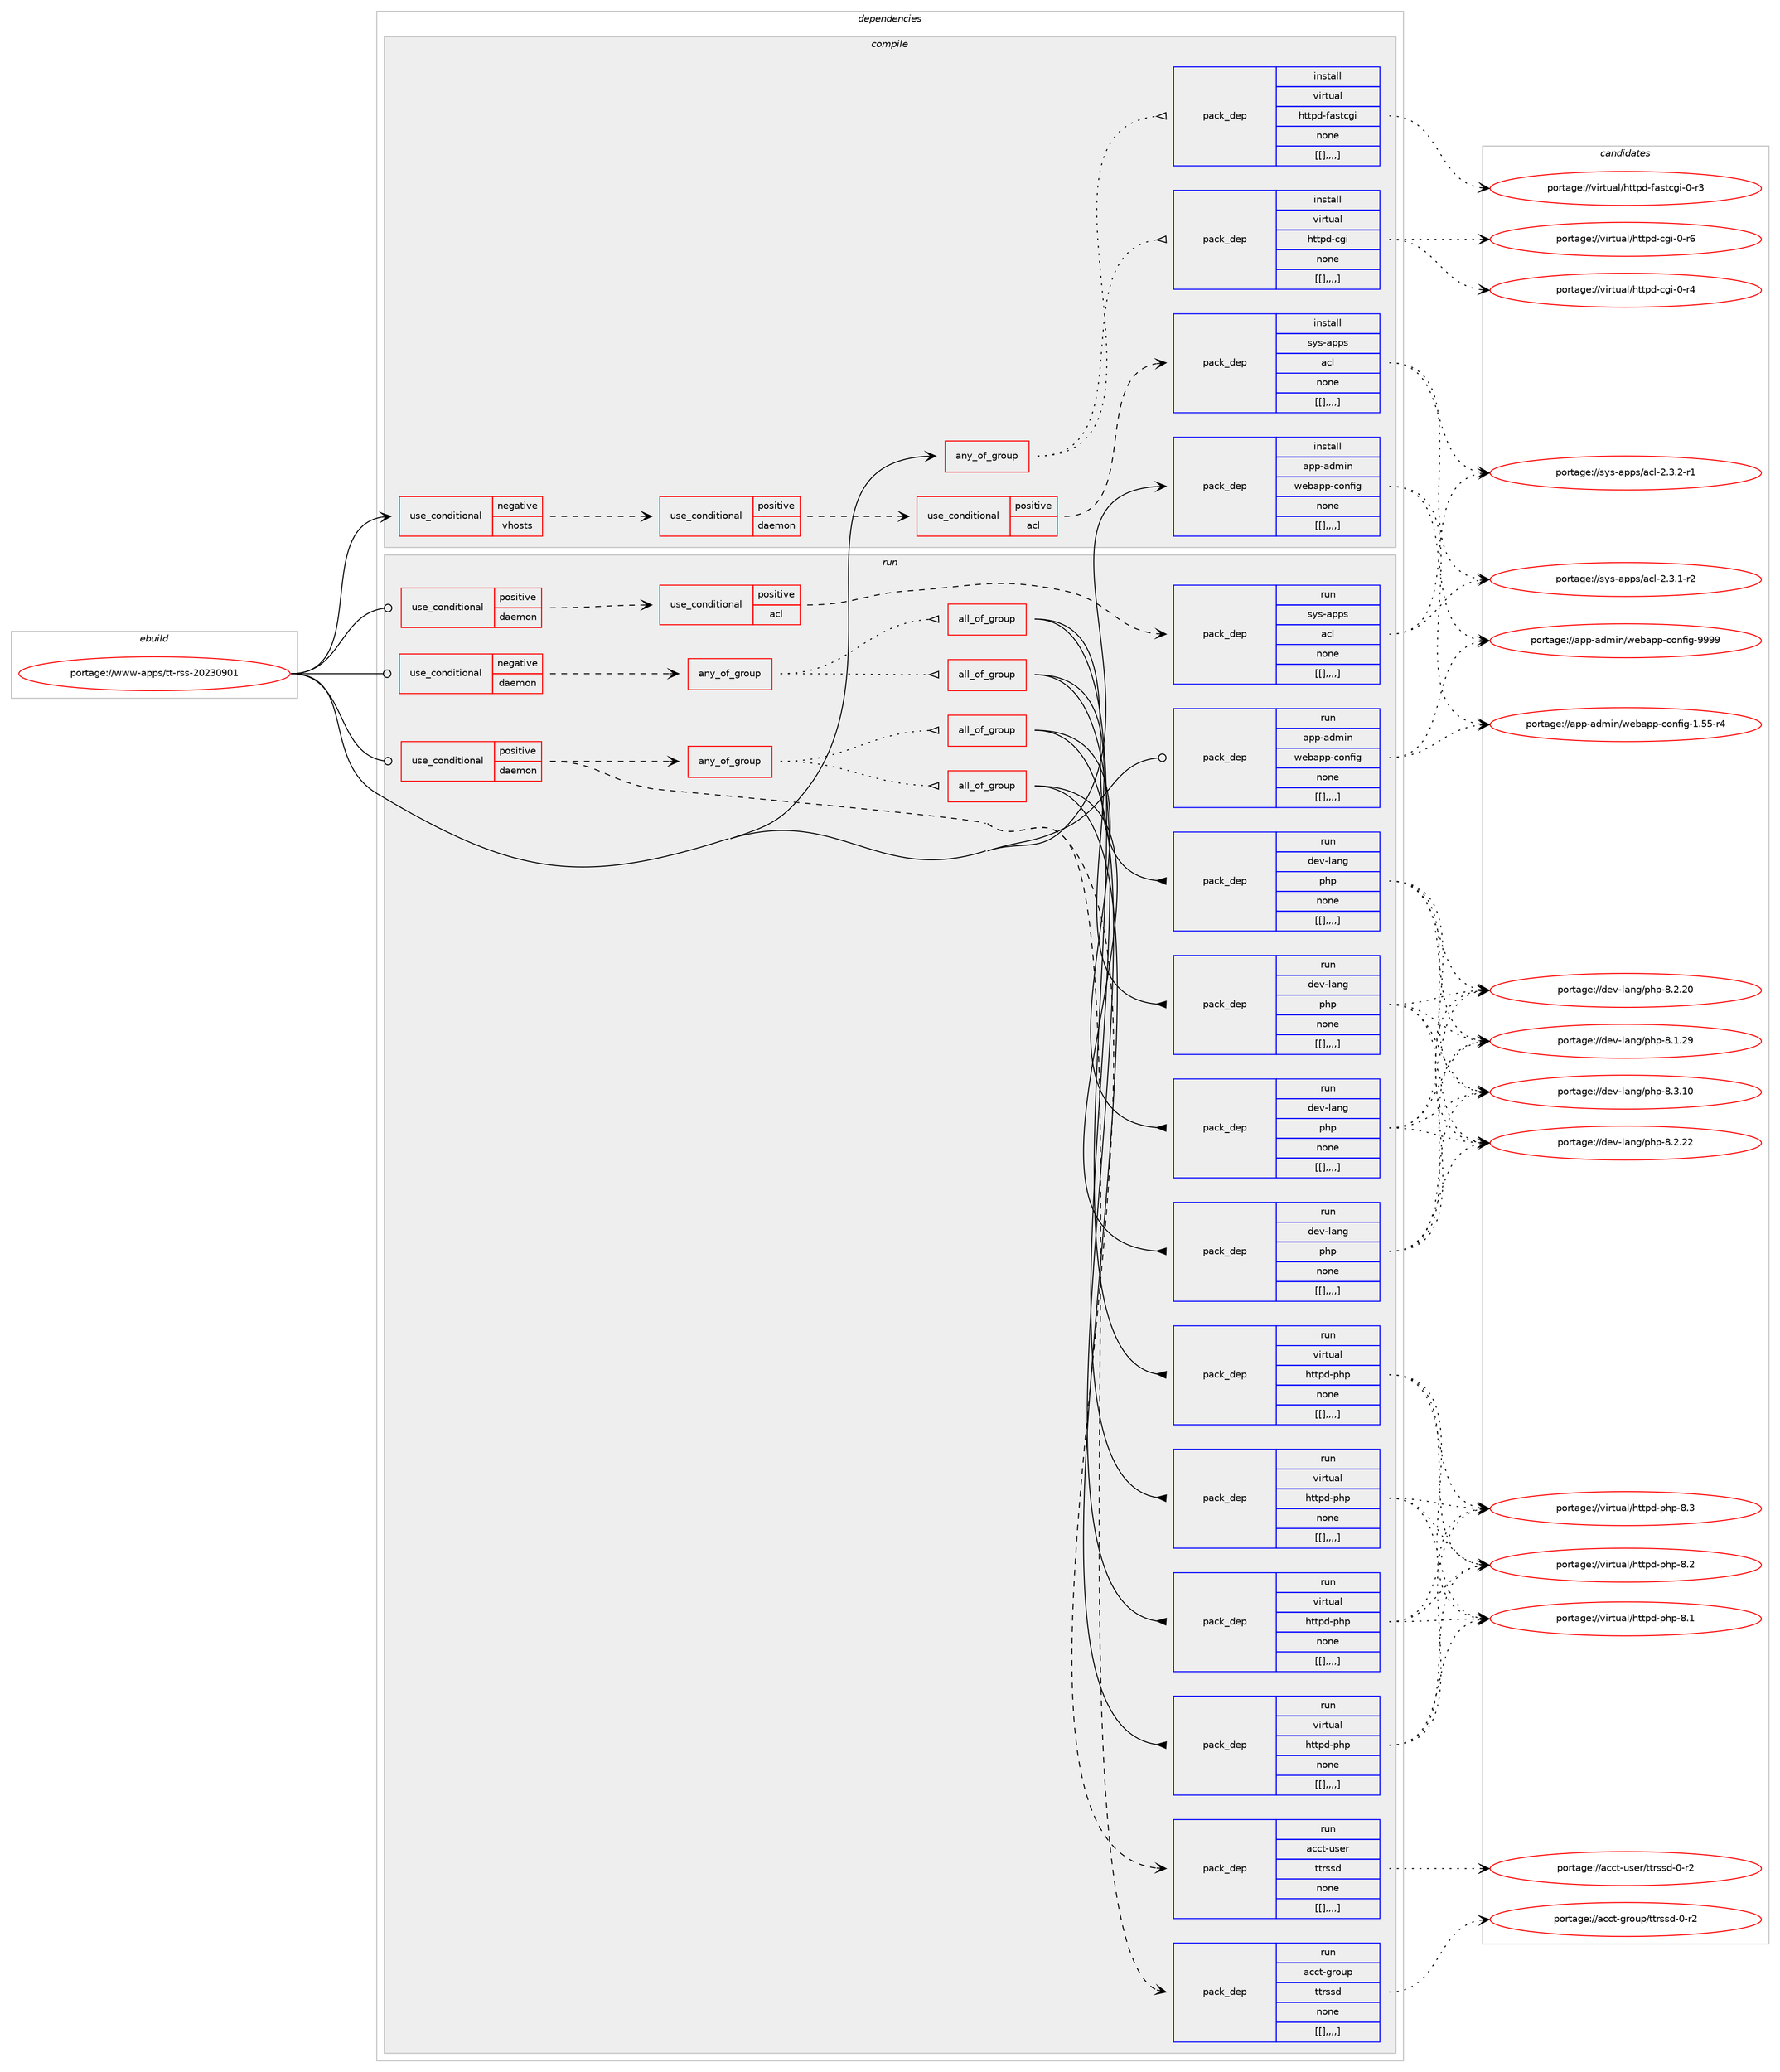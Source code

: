 digraph prolog {

# *************
# Graph options
# *************

newrank=true;
concentrate=true;
compound=true;
graph [rankdir=LR,fontname=Helvetica,fontsize=10,ranksep=1.5];#, ranksep=2.5, nodesep=0.2];
edge  [arrowhead=vee];
node  [fontname=Helvetica,fontsize=10];

# **********
# The ebuild
# **********

subgraph cluster_leftcol {
color=gray;
label=<<i>ebuild</i>>;
id [label="portage://www-apps/tt-rss-20230901", color=red, width=4, href="../www-apps/tt-rss-20230901.svg"];
}

# ****************
# The dependencies
# ****************

subgraph cluster_midcol {
color=gray;
label=<<i>dependencies</i>>;
subgraph cluster_compile {
fillcolor="#eeeeee";
style=filled;
label=<<i>compile</i>>;
subgraph any3221 {
dependency466091 [label=<<TABLE BORDER="0" CELLBORDER="1" CELLSPACING="0" CELLPADDING="4"><TR><TD CELLPADDING="10">any_of_group</TD></TR></TABLE>>, shape=none, color=red];subgraph pack338672 {
dependency466092 [label=<<TABLE BORDER="0" CELLBORDER="1" CELLSPACING="0" CELLPADDING="4" WIDTH="220"><TR><TD ROWSPAN="6" CELLPADDING="30">pack_dep</TD></TR><TR><TD WIDTH="110">install</TD></TR><TR><TD>virtual</TD></TR><TR><TD>httpd-cgi</TD></TR><TR><TD>none</TD></TR><TR><TD>[[],,,,]</TD></TR></TABLE>>, shape=none, color=blue];
}
dependency466091:e -> dependency466092:w [weight=20,style="dotted",arrowhead="oinv"];
subgraph pack338673 {
dependency466093 [label=<<TABLE BORDER="0" CELLBORDER="1" CELLSPACING="0" CELLPADDING="4" WIDTH="220"><TR><TD ROWSPAN="6" CELLPADDING="30">pack_dep</TD></TR><TR><TD WIDTH="110">install</TD></TR><TR><TD>virtual</TD></TR><TR><TD>httpd-fastcgi</TD></TR><TR><TD>none</TD></TR><TR><TD>[[],,,,]</TD></TR></TABLE>>, shape=none, color=blue];
}
dependency466091:e -> dependency466093:w [weight=20,style="dotted",arrowhead="oinv"];
}
id:e -> dependency466091:w [weight=20,style="solid",arrowhead="vee"];
subgraph cond123984 {
dependency466094 [label=<<TABLE BORDER="0" CELLBORDER="1" CELLSPACING="0" CELLPADDING="4"><TR><TD ROWSPAN="3" CELLPADDING="10">use_conditional</TD></TR><TR><TD>negative</TD></TR><TR><TD>vhosts</TD></TR></TABLE>>, shape=none, color=red];
subgraph cond123985 {
dependency466095 [label=<<TABLE BORDER="0" CELLBORDER="1" CELLSPACING="0" CELLPADDING="4"><TR><TD ROWSPAN="3" CELLPADDING="10">use_conditional</TD></TR><TR><TD>positive</TD></TR><TR><TD>daemon</TD></TR></TABLE>>, shape=none, color=red];
subgraph cond123986 {
dependency466096 [label=<<TABLE BORDER="0" CELLBORDER="1" CELLSPACING="0" CELLPADDING="4"><TR><TD ROWSPAN="3" CELLPADDING="10">use_conditional</TD></TR><TR><TD>positive</TD></TR><TR><TD>acl</TD></TR></TABLE>>, shape=none, color=red];
subgraph pack338674 {
dependency466097 [label=<<TABLE BORDER="0" CELLBORDER="1" CELLSPACING="0" CELLPADDING="4" WIDTH="220"><TR><TD ROWSPAN="6" CELLPADDING="30">pack_dep</TD></TR><TR><TD WIDTH="110">install</TD></TR><TR><TD>sys-apps</TD></TR><TR><TD>acl</TD></TR><TR><TD>none</TD></TR><TR><TD>[[],,,,]</TD></TR></TABLE>>, shape=none, color=blue];
}
dependency466096:e -> dependency466097:w [weight=20,style="dashed",arrowhead="vee"];
}
dependency466095:e -> dependency466096:w [weight=20,style="dashed",arrowhead="vee"];
}
dependency466094:e -> dependency466095:w [weight=20,style="dashed",arrowhead="vee"];
}
id:e -> dependency466094:w [weight=20,style="solid",arrowhead="vee"];
subgraph pack338675 {
dependency466098 [label=<<TABLE BORDER="0" CELLBORDER="1" CELLSPACING="0" CELLPADDING="4" WIDTH="220"><TR><TD ROWSPAN="6" CELLPADDING="30">pack_dep</TD></TR><TR><TD WIDTH="110">install</TD></TR><TR><TD>app-admin</TD></TR><TR><TD>webapp-config</TD></TR><TR><TD>none</TD></TR><TR><TD>[[],,,,]</TD></TR></TABLE>>, shape=none, color=blue];
}
id:e -> dependency466098:w [weight=20,style="solid",arrowhead="vee"];
}
subgraph cluster_compileandrun {
fillcolor="#eeeeee";
style=filled;
label=<<i>compile and run</i>>;
}
subgraph cluster_run {
fillcolor="#eeeeee";
style=filled;
label=<<i>run</i>>;
subgraph cond123987 {
dependency466099 [label=<<TABLE BORDER="0" CELLBORDER="1" CELLSPACING="0" CELLPADDING="4"><TR><TD ROWSPAN="3" CELLPADDING="10">use_conditional</TD></TR><TR><TD>negative</TD></TR><TR><TD>daemon</TD></TR></TABLE>>, shape=none, color=red];
subgraph any3222 {
dependency466100 [label=<<TABLE BORDER="0" CELLBORDER="1" CELLSPACING="0" CELLPADDING="4"><TR><TD CELLPADDING="10">any_of_group</TD></TR></TABLE>>, shape=none, color=red];subgraph all217 {
dependency466101 [label=<<TABLE BORDER="0" CELLBORDER="1" CELLSPACING="0" CELLPADDING="4"><TR><TD CELLPADDING="10">all_of_group</TD></TR></TABLE>>, shape=none, color=red];subgraph pack338676 {
dependency466102 [label=<<TABLE BORDER="0" CELLBORDER="1" CELLSPACING="0" CELLPADDING="4" WIDTH="220"><TR><TD ROWSPAN="6" CELLPADDING="30">pack_dep</TD></TR><TR><TD WIDTH="110">run</TD></TR><TR><TD>virtual</TD></TR><TR><TD>httpd-php</TD></TR><TR><TD>none</TD></TR><TR><TD>[[],,,,]</TD></TR></TABLE>>, shape=none, color=blue];
}
dependency466101:e -> dependency466102:w [weight=20,style="solid",arrowhead="inv"];
subgraph pack338677 {
dependency466103 [label=<<TABLE BORDER="0" CELLBORDER="1" CELLSPACING="0" CELLPADDING="4" WIDTH="220"><TR><TD ROWSPAN="6" CELLPADDING="30">pack_dep</TD></TR><TR><TD WIDTH="110">run</TD></TR><TR><TD>dev-lang</TD></TR><TR><TD>php</TD></TR><TR><TD>none</TD></TR><TR><TD>[[],,,,]</TD></TR></TABLE>>, shape=none, color=blue];
}
dependency466101:e -> dependency466103:w [weight=20,style="solid",arrowhead="inv"];
}
dependency466100:e -> dependency466101:w [weight=20,style="dotted",arrowhead="oinv"];
subgraph all218 {
dependency466104 [label=<<TABLE BORDER="0" CELLBORDER="1" CELLSPACING="0" CELLPADDING="4"><TR><TD CELLPADDING="10">all_of_group</TD></TR></TABLE>>, shape=none, color=red];subgraph pack338678 {
dependency466105 [label=<<TABLE BORDER="0" CELLBORDER="1" CELLSPACING="0" CELLPADDING="4" WIDTH="220"><TR><TD ROWSPAN="6" CELLPADDING="30">pack_dep</TD></TR><TR><TD WIDTH="110">run</TD></TR><TR><TD>virtual</TD></TR><TR><TD>httpd-php</TD></TR><TR><TD>none</TD></TR><TR><TD>[[],,,,]</TD></TR></TABLE>>, shape=none, color=blue];
}
dependency466104:e -> dependency466105:w [weight=20,style="solid",arrowhead="inv"];
subgraph pack338679 {
dependency466106 [label=<<TABLE BORDER="0" CELLBORDER="1" CELLSPACING="0" CELLPADDING="4" WIDTH="220"><TR><TD ROWSPAN="6" CELLPADDING="30">pack_dep</TD></TR><TR><TD WIDTH="110">run</TD></TR><TR><TD>dev-lang</TD></TR><TR><TD>php</TD></TR><TR><TD>none</TD></TR><TR><TD>[[],,,,]</TD></TR></TABLE>>, shape=none, color=blue];
}
dependency466104:e -> dependency466106:w [weight=20,style="solid",arrowhead="inv"];
}
dependency466100:e -> dependency466104:w [weight=20,style="dotted",arrowhead="oinv"];
}
dependency466099:e -> dependency466100:w [weight=20,style="dashed",arrowhead="vee"];
}
id:e -> dependency466099:w [weight=20,style="solid",arrowhead="odot"];
subgraph cond123988 {
dependency466107 [label=<<TABLE BORDER="0" CELLBORDER="1" CELLSPACING="0" CELLPADDING="4"><TR><TD ROWSPAN="3" CELLPADDING="10">use_conditional</TD></TR><TR><TD>positive</TD></TR><TR><TD>daemon</TD></TR></TABLE>>, shape=none, color=red];
subgraph cond123989 {
dependency466108 [label=<<TABLE BORDER="0" CELLBORDER="1" CELLSPACING="0" CELLPADDING="4"><TR><TD ROWSPAN="3" CELLPADDING="10">use_conditional</TD></TR><TR><TD>positive</TD></TR><TR><TD>acl</TD></TR></TABLE>>, shape=none, color=red];
subgraph pack338680 {
dependency466109 [label=<<TABLE BORDER="0" CELLBORDER="1" CELLSPACING="0" CELLPADDING="4" WIDTH="220"><TR><TD ROWSPAN="6" CELLPADDING="30">pack_dep</TD></TR><TR><TD WIDTH="110">run</TD></TR><TR><TD>sys-apps</TD></TR><TR><TD>acl</TD></TR><TR><TD>none</TD></TR><TR><TD>[[],,,,]</TD></TR></TABLE>>, shape=none, color=blue];
}
dependency466108:e -> dependency466109:w [weight=20,style="dashed",arrowhead="vee"];
}
dependency466107:e -> dependency466108:w [weight=20,style="dashed",arrowhead="vee"];
}
id:e -> dependency466107:w [weight=20,style="solid",arrowhead="odot"];
subgraph cond123990 {
dependency466110 [label=<<TABLE BORDER="0" CELLBORDER="1" CELLSPACING="0" CELLPADDING="4"><TR><TD ROWSPAN="3" CELLPADDING="10">use_conditional</TD></TR><TR><TD>positive</TD></TR><TR><TD>daemon</TD></TR></TABLE>>, shape=none, color=red];
subgraph pack338681 {
dependency466111 [label=<<TABLE BORDER="0" CELLBORDER="1" CELLSPACING="0" CELLPADDING="4" WIDTH="220"><TR><TD ROWSPAN="6" CELLPADDING="30">pack_dep</TD></TR><TR><TD WIDTH="110">run</TD></TR><TR><TD>acct-user</TD></TR><TR><TD>ttrssd</TD></TR><TR><TD>none</TD></TR><TR><TD>[[],,,,]</TD></TR></TABLE>>, shape=none, color=blue];
}
dependency466110:e -> dependency466111:w [weight=20,style="dashed",arrowhead="vee"];
subgraph pack338682 {
dependency466112 [label=<<TABLE BORDER="0" CELLBORDER="1" CELLSPACING="0" CELLPADDING="4" WIDTH="220"><TR><TD ROWSPAN="6" CELLPADDING="30">pack_dep</TD></TR><TR><TD WIDTH="110">run</TD></TR><TR><TD>acct-group</TD></TR><TR><TD>ttrssd</TD></TR><TR><TD>none</TD></TR><TR><TD>[[],,,,]</TD></TR></TABLE>>, shape=none, color=blue];
}
dependency466110:e -> dependency466112:w [weight=20,style="dashed",arrowhead="vee"];
subgraph any3223 {
dependency466113 [label=<<TABLE BORDER="0" CELLBORDER="1" CELLSPACING="0" CELLPADDING="4"><TR><TD CELLPADDING="10">any_of_group</TD></TR></TABLE>>, shape=none, color=red];subgraph all219 {
dependency466114 [label=<<TABLE BORDER="0" CELLBORDER="1" CELLSPACING="0" CELLPADDING="4"><TR><TD CELLPADDING="10">all_of_group</TD></TR></TABLE>>, shape=none, color=red];subgraph pack338683 {
dependency466115 [label=<<TABLE BORDER="0" CELLBORDER="1" CELLSPACING="0" CELLPADDING="4" WIDTH="220"><TR><TD ROWSPAN="6" CELLPADDING="30">pack_dep</TD></TR><TR><TD WIDTH="110">run</TD></TR><TR><TD>virtual</TD></TR><TR><TD>httpd-php</TD></TR><TR><TD>none</TD></TR><TR><TD>[[],,,,]</TD></TR></TABLE>>, shape=none, color=blue];
}
dependency466114:e -> dependency466115:w [weight=20,style="solid",arrowhead="inv"];
subgraph pack338684 {
dependency466116 [label=<<TABLE BORDER="0" CELLBORDER="1" CELLSPACING="0" CELLPADDING="4" WIDTH="220"><TR><TD ROWSPAN="6" CELLPADDING="30">pack_dep</TD></TR><TR><TD WIDTH="110">run</TD></TR><TR><TD>dev-lang</TD></TR><TR><TD>php</TD></TR><TR><TD>none</TD></TR><TR><TD>[[],,,,]</TD></TR></TABLE>>, shape=none, color=blue];
}
dependency466114:e -> dependency466116:w [weight=20,style="solid",arrowhead="inv"];
}
dependency466113:e -> dependency466114:w [weight=20,style="dotted",arrowhead="oinv"];
subgraph all220 {
dependency466117 [label=<<TABLE BORDER="0" CELLBORDER="1" CELLSPACING="0" CELLPADDING="4"><TR><TD CELLPADDING="10">all_of_group</TD></TR></TABLE>>, shape=none, color=red];subgraph pack338685 {
dependency466118 [label=<<TABLE BORDER="0" CELLBORDER="1" CELLSPACING="0" CELLPADDING="4" WIDTH="220"><TR><TD ROWSPAN="6" CELLPADDING="30">pack_dep</TD></TR><TR><TD WIDTH="110">run</TD></TR><TR><TD>virtual</TD></TR><TR><TD>httpd-php</TD></TR><TR><TD>none</TD></TR><TR><TD>[[],,,,]</TD></TR></TABLE>>, shape=none, color=blue];
}
dependency466117:e -> dependency466118:w [weight=20,style="solid",arrowhead="inv"];
subgraph pack338686 {
dependency466119 [label=<<TABLE BORDER="0" CELLBORDER="1" CELLSPACING="0" CELLPADDING="4" WIDTH="220"><TR><TD ROWSPAN="6" CELLPADDING="30">pack_dep</TD></TR><TR><TD WIDTH="110">run</TD></TR><TR><TD>dev-lang</TD></TR><TR><TD>php</TD></TR><TR><TD>none</TD></TR><TR><TD>[[],,,,]</TD></TR></TABLE>>, shape=none, color=blue];
}
dependency466117:e -> dependency466119:w [weight=20,style="solid",arrowhead="inv"];
}
dependency466113:e -> dependency466117:w [weight=20,style="dotted",arrowhead="oinv"];
}
dependency466110:e -> dependency466113:w [weight=20,style="dashed",arrowhead="vee"];
}
id:e -> dependency466110:w [weight=20,style="solid",arrowhead="odot"];
subgraph pack338687 {
dependency466120 [label=<<TABLE BORDER="0" CELLBORDER="1" CELLSPACING="0" CELLPADDING="4" WIDTH="220"><TR><TD ROWSPAN="6" CELLPADDING="30">pack_dep</TD></TR><TR><TD WIDTH="110">run</TD></TR><TR><TD>app-admin</TD></TR><TR><TD>webapp-config</TD></TR><TR><TD>none</TD></TR><TR><TD>[[],,,,]</TD></TR></TABLE>>, shape=none, color=blue];
}
id:e -> dependency466120:w [weight=20,style="solid",arrowhead="odot"];
}
}

# **************
# The candidates
# **************

subgraph cluster_choices {
rank=same;
color=gray;
label=<<i>candidates</i>>;

subgraph choice338672 {
color=black;
nodesep=1;
choice1181051141161179710847104116116112100459910310545484511454 [label="portage://virtual/httpd-cgi-0-r6", color=red, width=4,href="../virtual/httpd-cgi-0-r6.svg"];
choice1181051141161179710847104116116112100459910310545484511452 [label="portage://virtual/httpd-cgi-0-r4", color=red, width=4,href="../virtual/httpd-cgi-0-r4.svg"];
dependency466092:e -> choice1181051141161179710847104116116112100459910310545484511454:w [style=dotted,weight="100"];
dependency466092:e -> choice1181051141161179710847104116116112100459910310545484511452:w [style=dotted,weight="100"];
}
subgraph choice338673 {
color=black;
nodesep=1;
choice118105114116117971084710411611611210045102971151169910310545484511451 [label="portage://virtual/httpd-fastcgi-0-r3", color=red, width=4,href="../virtual/httpd-fastcgi-0-r3.svg"];
dependency466093:e -> choice118105114116117971084710411611611210045102971151169910310545484511451:w [style=dotted,weight="100"];
}
subgraph choice338674 {
color=black;
nodesep=1;
choice11512111545971121121154797991084550465146504511449 [label="portage://sys-apps/acl-2.3.2-r1", color=red, width=4,href="../sys-apps/acl-2.3.2-r1.svg"];
choice11512111545971121121154797991084550465146494511450 [label="portage://sys-apps/acl-2.3.1-r2", color=red, width=4,href="../sys-apps/acl-2.3.1-r2.svg"];
dependency466097:e -> choice11512111545971121121154797991084550465146504511449:w [style=dotted,weight="100"];
dependency466097:e -> choice11512111545971121121154797991084550465146494511450:w [style=dotted,weight="100"];
}
subgraph choice338675 {
color=black;
nodesep=1;
choice97112112459710010910511047119101989711211245991111101021051034557575757 [label="portage://app-admin/webapp-config-9999", color=red, width=4,href="../app-admin/webapp-config-9999.svg"];
choice971121124597100109105110471191019897112112459911111010210510345494653534511452 [label="portage://app-admin/webapp-config-1.55-r4", color=red, width=4,href="../app-admin/webapp-config-1.55-r4.svg"];
dependency466098:e -> choice97112112459710010910511047119101989711211245991111101021051034557575757:w [style=dotted,weight="100"];
dependency466098:e -> choice971121124597100109105110471191019897112112459911111010210510345494653534511452:w [style=dotted,weight="100"];
}
subgraph choice338676 {
color=black;
nodesep=1;
choice11810511411611797108471041161161121004511210411245564651 [label="portage://virtual/httpd-php-8.3", color=red, width=4,href="../virtual/httpd-php-8.3.svg"];
choice11810511411611797108471041161161121004511210411245564650 [label="portage://virtual/httpd-php-8.2", color=red, width=4,href="../virtual/httpd-php-8.2.svg"];
choice11810511411611797108471041161161121004511210411245564649 [label="portage://virtual/httpd-php-8.1", color=red, width=4,href="../virtual/httpd-php-8.1.svg"];
dependency466102:e -> choice11810511411611797108471041161161121004511210411245564651:w [style=dotted,weight="100"];
dependency466102:e -> choice11810511411611797108471041161161121004511210411245564650:w [style=dotted,weight="100"];
dependency466102:e -> choice11810511411611797108471041161161121004511210411245564649:w [style=dotted,weight="100"];
}
subgraph choice338677 {
color=black;
nodesep=1;
choice10010111845108971101034711210411245564651464948 [label="portage://dev-lang/php-8.3.10", color=red, width=4,href="../dev-lang/php-8.3.10.svg"];
choice10010111845108971101034711210411245564650465050 [label="portage://dev-lang/php-8.2.22", color=red, width=4,href="../dev-lang/php-8.2.22.svg"];
choice10010111845108971101034711210411245564650465048 [label="portage://dev-lang/php-8.2.20", color=red, width=4,href="../dev-lang/php-8.2.20.svg"];
choice10010111845108971101034711210411245564649465057 [label="portage://dev-lang/php-8.1.29", color=red, width=4,href="../dev-lang/php-8.1.29.svg"];
dependency466103:e -> choice10010111845108971101034711210411245564651464948:w [style=dotted,weight="100"];
dependency466103:e -> choice10010111845108971101034711210411245564650465050:w [style=dotted,weight="100"];
dependency466103:e -> choice10010111845108971101034711210411245564650465048:w [style=dotted,weight="100"];
dependency466103:e -> choice10010111845108971101034711210411245564649465057:w [style=dotted,weight="100"];
}
subgraph choice338678 {
color=black;
nodesep=1;
choice11810511411611797108471041161161121004511210411245564651 [label="portage://virtual/httpd-php-8.3", color=red, width=4,href="../virtual/httpd-php-8.3.svg"];
choice11810511411611797108471041161161121004511210411245564650 [label="portage://virtual/httpd-php-8.2", color=red, width=4,href="../virtual/httpd-php-8.2.svg"];
choice11810511411611797108471041161161121004511210411245564649 [label="portage://virtual/httpd-php-8.1", color=red, width=4,href="../virtual/httpd-php-8.1.svg"];
dependency466105:e -> choice11810511411611797108471041161161121004511210411245564651:w [style=dotted,weight="100"];
dependency466105:e -> choice11810511411611797108471041161161121004511210411245564650:w [style=dotted,weight="100"];
dependency466105:e -> choice11810511411611797108471041161161121004511210411245564649:w [style=dotted,weight="100"];
}
subgraph choice338679 {
color=black;
nodesep=1;
choice10010111845108971101034711210411245564651464948 [label="portage://dev-lang/php-8.3.10", color=red, width=4,href="../dev-lang/php-8.3.10.svg"];
choice10010111845108971101034711210411245564650465050 [label="portage://dev-lang/php-8.2.22", color=red, width=4,href="../dev-lang/php-8.2.22.svg"];
choice10010111845108971101034711210411245564650465048 [label="portage://dev-lang/php-8.2.20", color=red, width=4,href="../dev-lang/php-8.2.20.svg"];
choice10010111845108971101034711210411245564649465057 [label="portage://dev-lang/php-8.1.29", color=red, width=4,href="../dev-lang/php-8.1.29.svg"];
dependency466106:e -> choice10010111845108971101034711210411245564651464948:w [style=dotted,weight="100"];
dependency466106:e -> choice10010111845108971101034711210411245564650465050:w [style=dotted,weight="100"];
dependency466106:e -> choice10010111845108971101034711210411245564650465048:w [style=dotted,weight="100"];
dependency466106:e -> choice10010111845108971101034711210411245564649465057:w [style=dotted,weight="100"];
}
subgraph choice338680 {
color=black;
nodesep=1;
choice11512111545971121121154797991084550465146504511449 [label="portage://sys-apps/acl-2.3.2-r1", color=red, width=4,href="../sys-apps/acl-2.3.2-r1.svg"];
choice11512111545971121121154797991084550465146494511450 [label="portage://sys-apps/acl-2.3.1-r2", color=red, width=4,href="../sys-apps/acl-2.3.1-r2.svg"];
dependency466109:e -> choice11512111545971121121154797991084550465146504511449:w [style=dotted,weight="100"];
dependency466109:e -> choice11512111545971121121154797991084550465146494511450:w [style=dotted,weight="100"];
}
subgraph choice338681 {
color=black;
nodesep=1;
choice979999116451171151011144711611611411511510045484511450 [label="portage://acct-user/ttrssd-0-r2", color=red, width=4,href="../acct-user/ttrssd-0-r2.svg"];
dependency466111:e -> choice979999116451171151011144711611611411511510045484511450:w [style=dotted,weight="100"];
}
subgraph choice338682 {
color=black;
nodesep=1;
choice979999116451031141111171124711611611411511510045484511450 [label="portage://acct-group/ttrssd-0-r2", color=red, width=4,href="../acct-group/ttrssd-0-r2.svg"];
dependency466112:e -> choice979999116451031141111171124711611611411511510045484511450:w [style=dotted,weight="100"];
}
subgraph choice338683 {
color=black;
nodesep=1;
choice11810511411611797108471041161161121004511210411245564651 [label="portage://virtual/httpd-php-8.3", color=red, width=4,href="../virtual/httpd-php-8.3.svg"];
choice11810511411611797108471041161161121004511210411245564650 [label="portage://virtual/httpd-php-8.2", color=red, width=4,href="../virtual/httpd-php-8.2.svg"];
choice11810511411611797108471041161161121004511210411245564649 [label="portage://virtual/httpd-php-8.1", color=red, width=4,href="../virtual/httpd-php-8.1.svg"];
dependency466115:e -> choice11810511411611797108471041161161121004511210411245564651:w [style=dotted,weight="100"];
dependency466115:e -> choice11810511411611797108471041161161121004511210411245564650:w [style=dotted,weight="100"];
dependency466115:e -> choice11810511411611797108471041161161121004511210411245564649:w [style=dotted,weight="100"];
}
subgraph choice338684 {
color=black;
nodesep=1;
choice10010111845108971101034711210411245564651464948 [label="portage://dev-lang/php-8.3.10", color=red, width=4,href="../dev-lang/php-8.3.10.svg"];
choice10010111845108971101034711210411245564650465050 [label="portage://dev-lang/php-8.2.22", color=red, width=4,href="../dev-lang/php-8.2.22.svg"];
choice10010111845108971101034711210411245564650465048 [label="portage://dev-lang/php-8.2.20", color=red, width=4,href="../dev-lang/php-8.2.20.svg"];
choice10010111845108971101034711210411245564649465057 [label="portage://dev-lang/php-8.1.29", color=red, width=4,href="../dev-lang/php-8.1.29.svg"];
dependency466116:e -> choice10010111845108971101034711210411245564651464948:w [style=dotted,weight="100"];
dependency466116:e -> choice10010111845108971101034711210411245564650465050:w [style=dotted,weight="100"];
dependency466116:e -> choice10010111845108971101034711210411245564650465048:w [style=dotted,weight="100"];
dependency466116:e -> choice10010111845108971101034711210411245564649465057:w [style=dotted,weight="100"];
}
subgraph choice338685 {
color=black;
nodesep=1;
choice11810511411611797108471041161161121004511210411245564651 [label="portage://virtual/httpd-php-8.3", color=red, width=4,href="../virtual/httpd-php-8.3.svg"];
choice11810511411611797108471041161161121004511210411245564650 [label="portage://virtual/httpd-php-8.2", color=red, width=4,href="../virtual/httpd-php-8.2.svg"];
choice11810511411611797108471041161161121004511210411245564649 [label="portage://virtual/httpd-php-8.1", color=red, width=4,href="../virtual/httpd-php-8.1.svg"];
dependency466118:e -> choice11810511411611797108471041161161121004511210411245564651:w [style=dotted,weight="100"];
dependency466118:e -> choice11810511411611797108471041161161121004511210411245564650:w [style=dotted,weight="100"];
dependency466118:e -> choice11810511411611797108471041161161121004511210411245564649:w [style=dotted,weight="100"];
}
subgraph choice338686 {
color=black;
nodesep=1;
choice10010111845108971101034711210411245564651464948 [label="portage://dev-lang/php-8.3.10", color=red, width=4,href="../dev-lang/php-8.3.10.svg"];
choice10010111845108971101034711210411245564650465050 [label="portage://dev-lang/php-8.2.22", color=red, width=4,href="../dev-lang/php-8.2.22.svg"];
choice10010111845108971101034711210411245564650465048 [label="portage://dev-lang/php-8.2.20", color=red, width=4,href="../dev-lang/php-8.2.20.svg"];
choice10010111845108971101034711210411245564649465057 [label="portage://dev-lang/php-8.1.29", color=red, width=4,href="../dev-lang/php-8.1.29.svg"];
dependency466119:e -> choice10010111845108971101034711210411245564651464948:w [style=dotted,weight="100"];
dependency466119:e -> choice10010111845108971101034711210411245564650465050:w [style=dotted,weight="100"];
dependency466119:e -> choice10010111845108971101034711210411245564650465048:w [style=dotted,weight="100"];
dependency466119:e -> choice10010111845108971101034711210411245564649465057:w [style=dotted,weight="100"];
}
subgraph choice338687 {
color=black;
nodesep=1;
choice97112112459710010910511047119101989711211245991111101021051034557575757 [label="portage://app-admin/webapp-config-9999", color=red, width=4,href="../app-admin/webapp-config-9999.svg"];
choice971121124597100109105110471191019897112112459911111010210510345494653534511452 [label="portage://app-admin/webapp-config-1.55-r4", color=red, width=4,href="../app-admin/webapp-config-1.55-r4.svg"];
dependency466120:e -> choice97112112459710010910511047119101989711211245991111101021051034557575757:w [style=dotted,weight="100"];
dependency466120:e -> choice971121124597100109105110471191019897112112459911111010210510345494653534511452:w [style=dotted,weight="100"];
}
}

}
